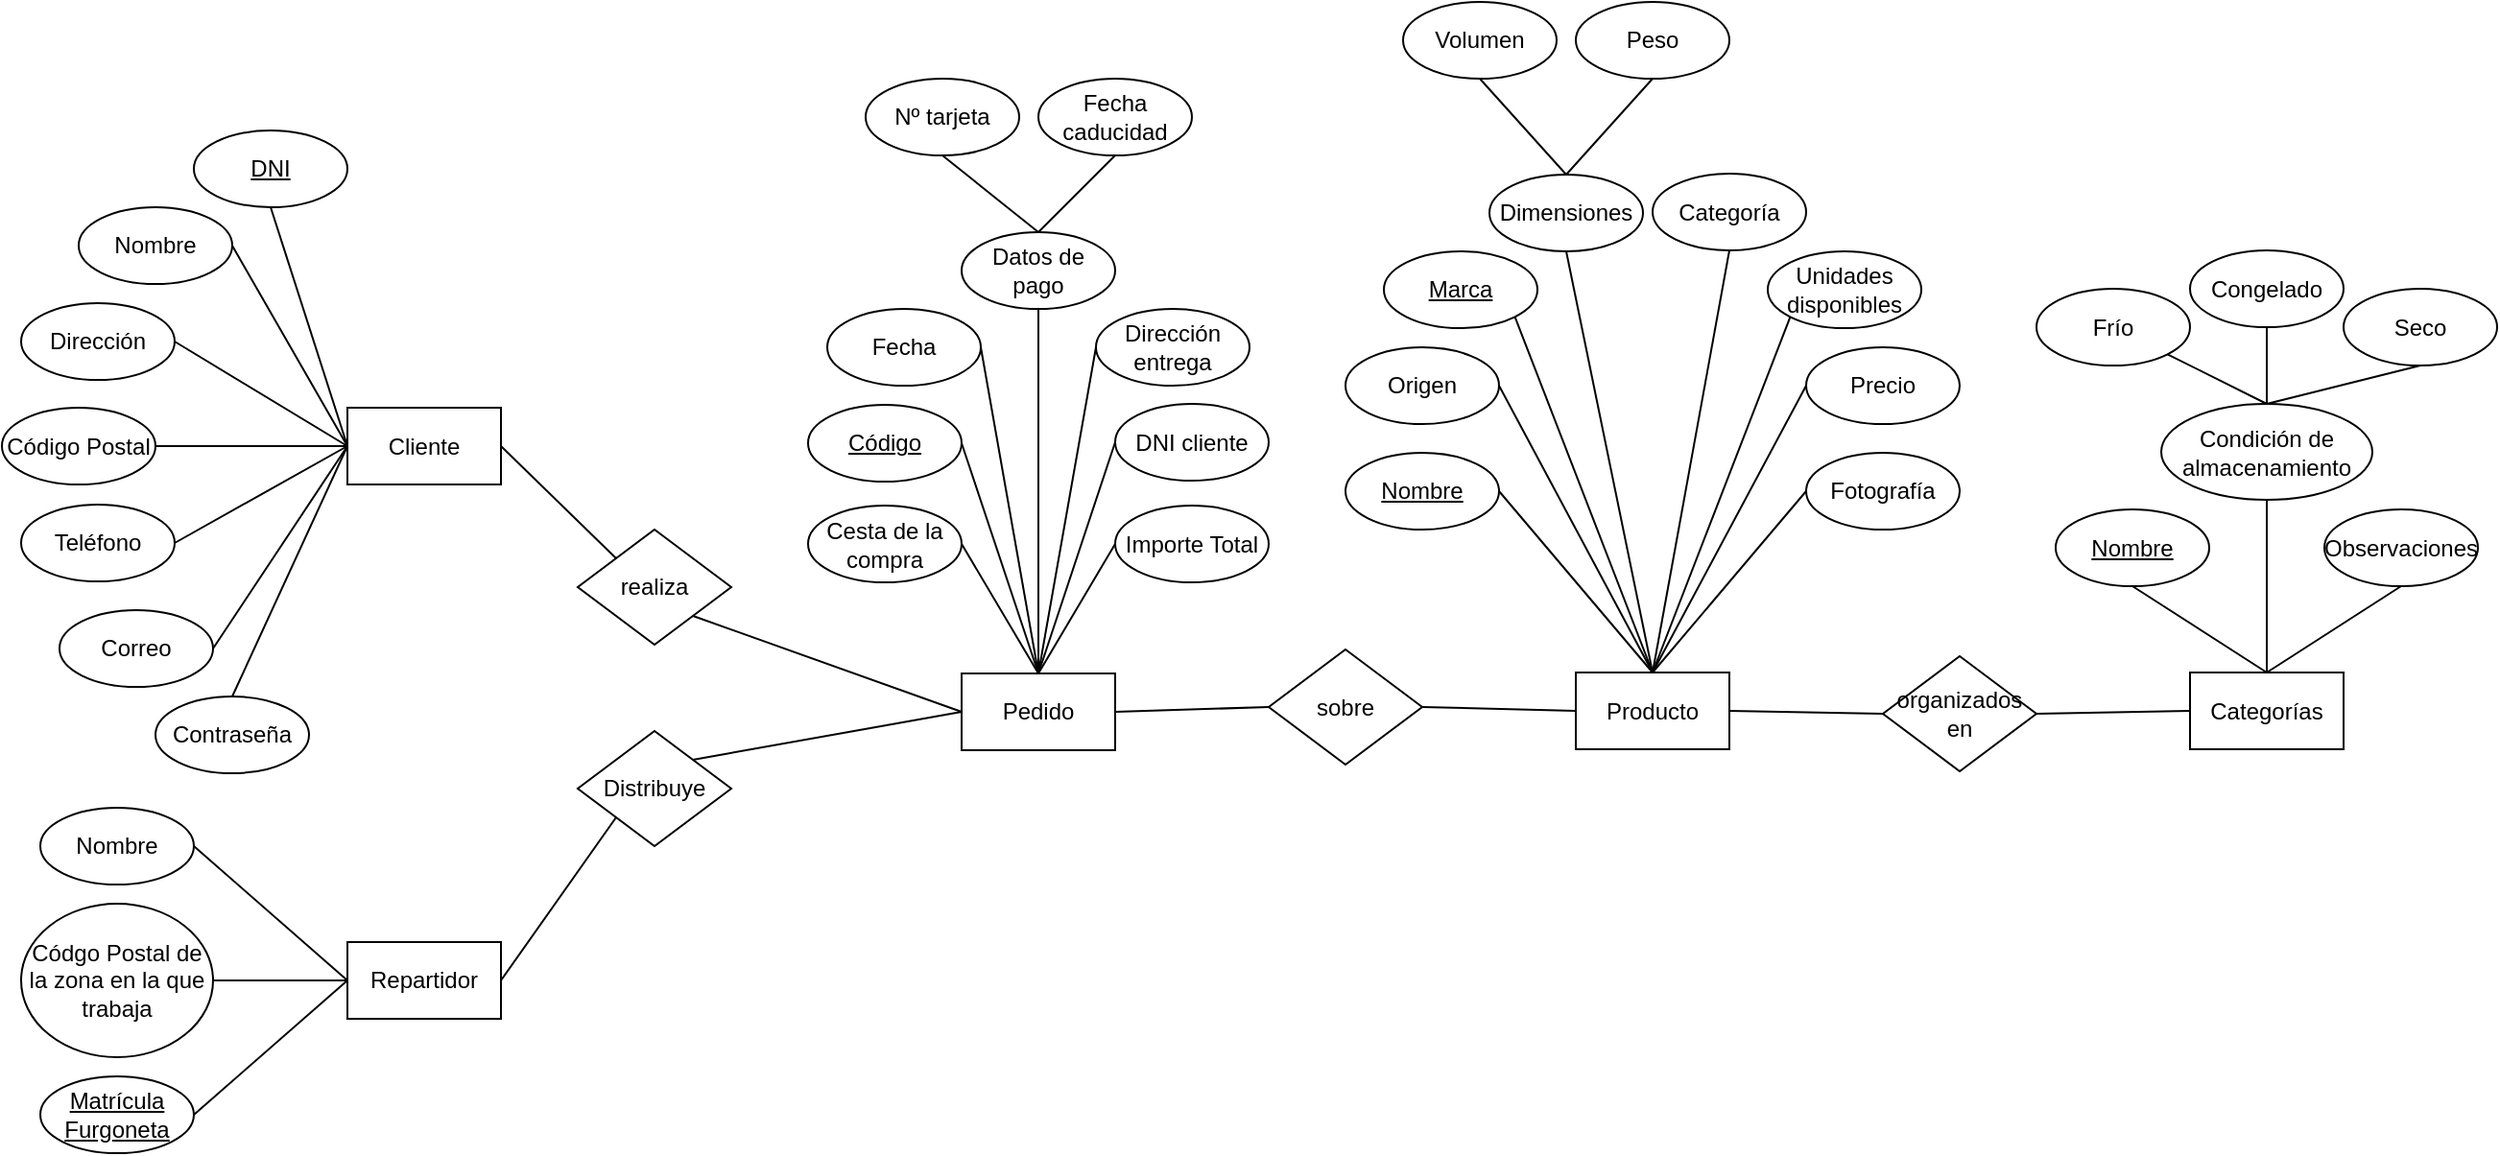 <mxfile version="22.0.8" type="device">
  <diagram id="PLR5TL4RLwVBLOHQURWt" name="Página-1">
    <mxGraphModel dx="1363" dy="880" grid="1" gridSize="10" guides="1" tooltips="1" connect="1" arrows="1" fold="1" page="1" pageScale="1" pageWidth="2000" pageHeight="1169" math="0" shadow="0">
      <root>
        <mxCell id="0" />
        <mxCell id="1" parent="0" />
        <mxCell id="xH7iesL_hVpo8TADQo8O-1" value="Cliente" style="rounded=0;whiteSpace=wrap;html=1;" parent="1" vertex="1">
          <mxGeometry x="200" y="381.5" width="80" height="40" as="geometry" />
        </mxCell>
        <mxCell id="xH7iesL_hVpo8TADQo8O-2" value="realiza" style="rhombus;whiteSpace=wrap;html=1;" parent="1" vertex="1">
          <mxGeometry x="320" y="445" width="80" height="60" as="geometry" />
        </mxCell>
        <mxCell id="xH7iesL_hVpo8TADQo8O-3" value="&lt;u&gt;DNI&lt;/u&gt;" style="ellipse;whiteSpace=wrap;html=1;" parent="1" vertex="1">
          <mxGeometry x="120" y="237" width="80" height="40" as="geometry" />
        </mxCell>
        <mxCell id="xH7iesL_hVpo8TADQo8O-4" value="Nombre" style="ellipse;whiteSpace=wrap;html=1;" parent="1" vertex="1">
          <mxGeometry x="60" y="277" width="80" height="40" as="geometry" />
        </mxCell>
        <mxCell id="xH7iesL_hVpo8TADQo8O-5" value="Dirección" style="ellipse;whiteSpace=wrap;html=1;" parent="1" vertex="1">
          <mxGeometry x="30" y="327" width="80" height="40" as="geometry" />
        </mxCell>
        <mxCell id="xH7iesL_hVpo8TADQo8O-7" value="Código Postal" style="ellipse;whiteSpace=wrap;html=1;" parent="1" vertex="1">
          <mxGeometry x="20" y="381.5" width="80" height="40" as="geometry" />
        </mxCell>
        <mxCell id="xH7iesL_hVpo8TADQo8O-13" value="Teléfono" style="ellipse;whiteSpace=wrap;html=1;" parent="1" vertex="1">
          <mxGeometry x="30" y="432" width="80" height="40" as="geometry" />
        </mxCell>
        <mxCell id="xH7iesL_hVpo8TADQo8O-14" value="Correo" style="ellipse;whiteSpace=wrap;html=1;" parent="1" vertex="1">
          <mxGeometry x="50" y="487" width="80" height="40" as="geometry" />
        </mxCell>
        <mxCell id="xH7iesL_hVpo8TADQo8O-15" value="Contraseña" style="ellipse;whiteSpace=wrap;html=1;" parent="1" vertex="1">
          <mxGeometry x="100" y="532" width="80" height="40" as="geometry" />
        </mxCell>
        <mxCell id="xH7iesL_hVpo8TADQo8O-16" value="Pedido" style="rounded=0;whiteSpace=wrap;html=1;" parent="1" vertex="1">
          <mxGeometry x="520" y="520" width="80" height="40" as="geometry" />
        </mxCell>
        <mxCell id="xH7iesL_hVpo8TADQo8O-17" value="Producto" style="rounded=0;whiteSpace=wrap;html=1;" parent="1" vertex="1">
          <mxGeometry x="840" y="519.5" width="80" height="40" as="geometry" />
        </mxCell>
        <mxCell id="xH7iesL_hVpo8TADQo8O-18" value="organizados en" style="rhombus;whiteSpace=wrap;html=1;" parent="1" vertex="1">
          <mxGeometry x="1000" y="511" width="80" height="60" as="geometry" />
        </mxCell>
        <mxCell id="xH7iesL_hVpo8TADQo8O-19" value="sobre" style="rhombus;whiteSpace=wrap;html=1;" parent="1" vertex="1">
          <mxGeometry x="680" y="507.5" width="80" height="60" as="geometry" />
        </mxCell>
        <mxCell id="xH7iesL_hVpo8TADQo8O-20" value="Categorías" style="rounded=0;whiteSpace=wrap;html=1;" parent="1" vertex="1">
          <mxGeometry x="1160" y="519.5" width="80" height="40" as="geometry" />
        </mxCell>
        <mxCell id="xH7iesL_hVpo8TADQo8O-21" value="&lt;u&gt;Nombre&lt;/u&gt;" style="ellipse;whiteSpace=wrap;html=1;" parent="1" vertex="1">
          <mxGeometry x="1090" y="434.5" width="80" height="40" as="geometry" />
        </mxCell>
        <mxCell id="xH7iesL_hVpo8TADQo8O-22" value="Condición de almacenamiento" style="ellipse;whiteSpace=wrap;html=1;" parent="1" vertex="1">
          <mxGeometry x="1145" y="379.5" width="110" height="50" as="geometry" />
        </mxCell>
        <mxCell id="xH7iesL_hVpo8TADQo8O-23" value="Frío" style="ellipse;whiteSpace=wrap;html=1;" parent="1" vertex="1">
          <mxGeometry x="1080" y="319.5" width="80" height="40" as="geometry" />
        </mxCell>
        <mxCell id="xH7iesL_hVpo8TADQo8O-24" value="Congelado" style="ellipse;whiteSpace=wrap;html=1;" parent="1" vertex="1">
          <mxGeometry x="1160" y="299.5" width="80" height="40" as="geometry" />
        </mxCell>
        <mxCell id="xH7iesL_hVpo8TADQo8O-25" value="Seco" style="ellipse;whiteSpace=wrap;html=1;" parent="1" vertex="1">
          <mxGeometry x="1240" y="319.5" width="80" height="40" as="geometry" />
        </mxCell>
        <mxCell id="xH7iesL_hVpo8TADQo8O-26" value="Observaciones" style="ellipse;whiteSpace=wrap;html=1;" parent="1" vertex="1">
          <mxGeometry x="1230" y="434.5" width="80" height="40" as="geometry" />
        </mxCell>
        <mxCell id="xH7iesL_hVpo8TADQo8O-27" value="&lt;u&gt;Nombre&lt;/u&gt;" style="ellipse;whiteSpace=wrap;html=1;" parent="1" vertex="1">
          <mxGeometry x="720" y="405" width="80" height="40" as="geometry" />
        </mxCell>
        <mxCell id="xH7iesL_hVpo8TADQo8O-28" value="&lt;u&gt;Marca&lt;/u&gt;" style="ellipse;whiteSpace=wrap;html=1;" parent="1" vertex="1">
          <mxGeometry x="740" y="300" width="80" height="40" as="geometry" />
        </mxCell>
        <mxCell id="xH7iesL_hVpo8TADQo8O-29" value="Origen" style="ellipse;whiteSpace=wrap;html=1;" parent="1" vertex="1">
          <mxGeometry x="720" y="350" width="80" height="40" as="geometry" />
        </mxCell>
        <mxCell id="xH7iesL_hVpo8TADQo8O-30" value="Dimensiones" style="ellipse;whiteSpace=wrap;html=1;" parent="1" vertex="1">
          <mxGeometry x="795" y="260" width="80" height="40" as="geometry" />
        </mxCell>
        <mxCell id="xH7iesL_hVpo8TADQo8O-31" value="Volumen" style="ellipse;whiteSpace=wrap;html=1;" parent="1" vertex="1">
          <mxGeometry x="750" y="170" width="80" height="40" as="geometry" />
        </mxCell>
        <mxCell id="xH7iesL_hVpo8TADQo8O-32" value="Peso" style="ellipse;whiteSpace=wrap;html=1;" parent="1" vertex="1">
          <mxGeometry x="840" y="170" width="80" height="40" as="geometry" />
        </mxCell>
        <mxCell id="xH7iesL_hVpo8TADQo8O-33" value="Precio" style="ellipse;whiteSpace=wrap;html=1;" parent="1" vertex="1">
          <mxGeometry x="960" y="350" width="80" height="40" as="geometry" />
        </mxCell>
        <mxCell id="xH7iesL_hVpo8TADQo8O-34" value="Categoría" style="ellipse;whiteSpace=wrap;html=1;" parent="1" vertex="1">
          <mxGeometry x="880" y="259.5" width="80" height="40" as="geometry" />
        </mxCell>
        <mxCell id="xH7iesL_hVpo8TADQo8O-35" value="Unidades&lt;br&gt;disponibles" style="ellipse;whiteSpace=wrap;html=1;" parent="1" vertex="1">
          <mxGeometry x="940" y="300" width="80" height="40" as="geometry" />
        </mxCell>
        <mxCell id="nnuj7ueeNtRS2dpJHOMj-1" value="Fotografía" style="ellipse;whiteSpace=wrap;html=1;" vertex="1" parent="1">
          <mxGeometry x="960" y="405" width="80" height="40" as="geometry" />
        </mxCell>
        <mxCell id="nnuj7ueeNtRS2dpJHOMj-2" value="Cesta de la compra" style="ellipse;whiteSpace=wrap;html=1;" vertex="1" parent="1">
          <mxGeometry x="440" y="432.5" width="80" height="40" as="geometry" />
        </mxCell>
        <mxCell id="nnuj7ueeNtRS2dpJHOMj-3" value="Fecha" style="ellipse;whiteSpace=wrap;html=1;" vertex="1" parent="1">
          <mxGeometry x="450" y="330" width="80" height="40" as="geometry" />
        </mxCell>
        <mxCell id="nnuj7ueeNtRS2dpJHOMj-4" value="&lt;u&gt;Código&lt;/u&gt;" style="ellipse;whiteSpace=wrap;html=1;" vertex="1" parent="1">
          <mxGeometry x="440" y="380" width="80" height="40" as="geometry" />
        </mxCell>
        <mxCell id="nnuj7ueeNtRS2dpJHOMj-5" value="DNI cliente" style="ellipse;whiteSpace=wrap;html=1;" vertex="1" parent="1">
          <mxGeometry x="600" y="379.5" width="80" height="40" as="geometry" />
        </mxCell>
        <mxCell id="nnuj7ueeNtRS2dpJHOMj-6" value="Dirección entrega" style="ellipse;whiteSpace=wrap;html=1;" vertex="1" parent="1">
          <mxGeometry x="590" y="330" width="80" height="40" as="geometry" />
        </mxCell>
        <mxCell id="nnuj7ueeNtRS2dpJHOMj-7" value="Importe Total" style="ellipse;whiteSpace=wrap;html=1;" vertex="1" parent="1">
          <mxGeometry x="600" y="432.5" width="80" height="40" as="geometry" />
        </mxCell>
        <mxCell id="nnuj7ueeNtRS2dpJHOMj-8" value="Datos de pago" style="ellipse;whiteSpace=wrap;html=1;" vertex="1" parent="1">
          <mxGeometry x="520" y="290" width="80" height="40" as="geometry" />
        </mxCell>
        <mxCell id="nnuj7ueeNtRS2dpJHOMj-9" value="Nº tarjeta" style="ellipse;whiteSpace=wrap;html=1;" vertex="1" parent="1">
          <mxGeometry x="470" y="210" width="80" height="40" as="geometry" />
        </mxCell>
        <mxCell id="nnuj7ueeNtRS2dpJHOMj-10" value="Fecha caducidad" style="ellipse;whiteSpace=wrap;html=1;" vertex="1" parent="1">
          <mxGeometry x="560" y="210" width="80" height="40" as="geometry" />
        </mxCell>
        <mxCell id="nnuj7ueeNtRS2dpJHOMj-11" value="Repartidor" style="rounded=0;whiteSpace=wrap;html=1;" vertex="1" parent="1">
          <mxGeometry x="200" y="660" width="80" height="40" as="geometry" />
        </mxCell>
        <mxCell id="nnuj7ueeNtRS2dpJHOMj-12" value="Distribuye" style="rhombus;whiteSpace=wrap;html=1;" vertex="1" parent="1">
          <mxGeometry x="320" y="550" width="80" height="60" as="geometry" />
        </mxCell>
        <mxCell id="nnuj7ueeNtRS2dpJHOMj-13" value="Nombre" style="ellipse;whiteSpace=wrap;html=1;" vertex="1" parent="1">
          <mxGeometry x="40" y="590" width="80" height="40" as="geometry" />
        </mxCell>
        <mxCell id="nnuj7ueeNtRS2dpJHOMj-14" value="&lt;u&gt;Matrícula Furgoneta&lt;/u&gt;" style="ellipse;whiteSpace=wrap;html=1;" vertex="1" parent="1">
          <mxGeometry x="40" y="730" width="80" height="40" as="geometry" />
        </mxCell>
        <mxCell id="nnuj7ueeNtRS2dpJHOMj-15" value="Códgo Postal de la zona en la que trabaja" style="ellipse;whiteSpace=wrap;html=1;" vertex="1" parent="1">
          <mxGeometry x="30" y="640" width="100" height="80" as="geometry" />
        </mxCell>
        <mxCell id="nnuj7ueeNtRS2dpJHOMj-16" value="" style="endArrow=none;html=1;rounded=0;exitX=0.5;exitY=0;exitDx=0;exitDy=0;entryX=1;entryY=0.5;entryDx=0;entryDy=0;" edge="1" parent="1" source="xH7iesL_hVpo8TADQo8O-16" target="nnuj7ueeNtRS2dpJHOMj-3">
          <mxGeometry width="50" height="50" relative="1" as="geometry">
            <mxPoint x="530" y="507.5" as="sourcePoint" />
            <mxPoint x="580" y="457.5" as="targetPoint" />
          </mxGeometry>
        </mxCell>
        <mxCell id="nnuj7ueeNtRS2dpJHOMj-17" value="" style="endArrow=none;html=1;rounded=0;entryX=0.5;entryY=1;entryDx=0;entryDy=0;exitX=0;exitY=0.5;exitDx=0;exitDy=0;" edge="1" parent="1" source="xH7iesL_hVpo8TADQo8O-1" target="xH7iesL_hVpo8TADQo8O-3">
          <mxGeometry width="50" height="50" relative="1" as="geometry">
            <mxPoint x="450" y="690" as="sourcePoint" />
            <mxPoint x="500" y="640" as="targetPoint" />
          </mxGeometry>
        </mxCell>
        <mxCell id="nnuj7ueeNtRS2dpJHOMj-18" value="" style="endArrow=none;html=1;rounded=0;entryX=1;entryY=0.5;entryDx=0;entryDy=0;exitX=0;exitY=0.5;exitDx=0;exitDy=0;" edge="1" parent="1" source="xH7iesL_hVpo8TADQo8O-1" target="xH7iesL_hVpo8TADQo8O-4">
          <mxGeometry width="50" height="50" relative="1" as="geometry">
            <mxPoint x="190" y="400" as="sourcePoint" />
            <mxPoint x="170" y="287" as="targetPoint" />
          </mxGeometry>
        </mxCell>
        <mxCell id="nnuj7ueeNtRS2dpJHOMj-19" value="" style="endArrow=none;html=1;rounded=0;entryX=0;entryY=0.5;entryDx=0;entryDy=0;exitX=1;exitY=0.5;exitDx=0;exitDy=0;" edge="1" parent="1" source="xH7iesL_hVpo8TADQo8O-5" target="xH7iesL_hVpo8TADQo8O-1">
          <mxGeometry width="50" height="50" relative="1" as="geometry">
            <mxPoint x="220" y="422" as="sourcePoint" />
            <mxPoint x="180" y="297" as="targetPoint" />
          </mxGeometry>
        </mxCell>
        <mxCell id="nnuj7ueeNtRS2dpJHOMj-20" value="" style="endArrow=none;html=1;rounded=0;entryX=0;entryY=0.5;entryDx=0;entryDy=0;exitX=1;exitY=0.5;exitDx=0;exitDy=0;" edge="1" parent="1" source="xH7iesL_hVpo8TADQo8O-7" target="xH7iesL_hVpo8TADQo8O-1">
          <mxGeometry width="50" height="50" relative="1" as="geometry">
            <mxPoint x="230" y="432" as="sourcePoint" />
            <mxPoint x="190" y="307" as="targetPoint" />
          </mxGeometry>
        </mxCell>
        <mxCell id="nnuj7ueeNtRS2dpJHOMj-21" value="" style="endArrow=none;html=1;rounded=0;entryX=1;entryY=0.5;entryDx=0;entryDy=0;exitX=0;exitY=0.5;exitDx=0;exitDy=0;" edge="1" parent="1" source="xH7iesL_hVpo8TADQo8O-1" target="xH7iesL_hVpo8TADQo8O-13">
          <mxGeometry width="50" height="50" relative="1" as="geometry">
            <mxPoint x="240" y="442" as="sourcePoint" />
            <mxPoint x="200" y="317" as="targetPoint" />
          </mxGeometry>
        </mxCell>
        <mxCell id="nnuj7ueeNtRS2dpJHOMj-22" value="" style="endArrow=none;html=1;rounded=0;entryX=0;entryY=0.5;entryDx=0;entryDy=0;exitX=0.5;exitY=0;exitDx=0;exitDy=0;" edge="1" parent="1" source="xH7iesL_hVpo8TADQo8O-15" target="xH7iesL_hVpo8TADQo8O-1">
          <mxGeometry width="50" height="50" relative="1" as="geometry">
            <mxPoint x="250" y="452" as="sourcePoint" />
            <mxPoint x="210" y="327" as="targetPoint" />
          </mxGeometry>
        </mxCell>
        <mxCell id="nnuj7ueeNtRS2dpJHOMj-23" value="" style="endArrow=none;html=1;rounded=0;entryX=0;entryY=0.5;entryDx=0;entryDy=0;exitX=1;exitY=0.5;exitDx=0;exitDy=0;" edge="1" parent="1" source="xH7iesL_hVpo8TADQo8O-14" target="xH7iesL_hVpo8TADQo8O-1">
          <mxGeometry width="50" height="50" relative="1" as="geometry">
            <mxPoint x="260" y="462" as="sourcePoint" />
            <mxPoint x="210" y="412" as="targetPoint" />
          </mxGeometry>
        </mxCell>
        <mxCell id="nnuj7ueeNtRS2dpJHOMj-24" value="" style="endArrow=none;html=1;rounded=0;entryX=0;entryY=0;entryDx=0;entryDy=0;exitX=1;exitY=0.5;exitDx=0;exitDy=0;" edge="1" parent="1" source="xH7iesL_hVpo8TADQo8O-1" target="xH7iesL_hVpo8TADQo8O-2">
          <mxGeometry width="50" height="50" relative="1" as="geometry">
            <mxPoint x="270" y="472" as="sourcePoint" />
            <mxPoint x="220" y="422" as="targetPoint" />
          </mxGeometry>
        </mxCell>
        <mxCell id="nnuj7ueeNtRS2dpJHOMj-25" value="" style="endArrow=none;html=1;rounded=0;entryX=0;entryY=1;entryDx=0;entryDy=0;exitX=1;exitY=0.5;exitDx=0;exitDy=0;" edge="1" parent="1" source="nnuj7ueeNtRS2dpJHOMj-11" target="nnuj7ueeNtRS2dpJHOMj-12">
          <mxGeometry width="50" height="50" relative="1" as="geometry">
            <mxPoint x="280" y="482" as="sourcePoint" />
            <mxPoint x="230" y="432" as="targetPoint" />
          </mxGeometry>
        </mxCell>
        <mxCell id="nnuj7ueeNtRS2dpJHOMj-26" value="" style="endArrow=none;html=1;rounded=0;entryX=0;entryY=0.5;entryDx=0;entryDy=0;exitX=1;exitY=1;exitDx=0;exitDy=0;" edge="1" parent="1" source="xH7iesL_hVpo8TADQo8O-2" target="xH7iesL_hVpo8TADQo8O-16">
          <mxGeometry width="50" height="50" relative="1" as="geometry">
            <mxPoint x="290" y="492" as="sourcePoint" />
            <mxPoint x="240" y="442" as="targetPoint" />
          </mxGeometry>
        </mxCell>
        <mxCell id="nnuj7ueeNtRS2dpJHOMj-27" value="" style="endArrow=none;html=1;rounded=0;entryX=0;entryY=0.5;entryDx=0;entryDy=0;exitX=1;exitY=0;exitDx=0;exitDy=0;" edge="1" parent="1" source="nnuj7ueeNtRS2dpJHOMj-12" target="xH7iesL_hVpo8TADQo8O-16">
          <mxGeometry width="50" height="50" relative="1" as="geometry">
            <mxPoint x="300" y="502" as="sourcePoint" />
            <mxPoint x="250" y="452" as="targetPoint" />
          </mxGeometry>
        </mxCell>
        <mxCell id="nnuj7ueeNtRS2dpJHOMj-28" value="" style="endArrow=none;html=1;rounded=0;entryX=1;entryY=0.5;entryDx=0;entryDy=0;exitX=0;exitY=0.5;exitDx=0;exitDy=0;" edge="1" parent="1" source="nnuj7ueeNtRS2dpJHOMj-11" target="nnuj7ueeNtRS2dpJHOMj-13">
          <mxGeometry width="50" height="50" relative="1" as="geometry">
            <mxPoint x="450" y="690" as="sourcePoint" />
            <mxPoint x="500" y="640" as="targetPoint" />
          </mxGeometry>
        </mxCell>
        <mxCell id="nnuj7ueeNtRS2dpJHOMj-29" value="" style="endArrow=none;html=1;rounded=0;entryX=0;entryY=0.5;entryDx=0;entryDy=0;exitX=1;exitY=0.5;exitDx=0;exitDy=0;" edge="1" parent="1" source="nnuj7ueeNtRS2dpJHOMj-15" target="nnuj7ueeNtRS2dpJHOMj-11">
          <mxGeometry width="50" height="50" relative="1" as="geometry">
            <mxPoint x="210" y="690" as="sourcePoint" />
            <mxPoint x="130" y="620" as="targetPoint" />
          </mxGeometry>
        </mxCell>
        <mxCell id="nnuj7ueeNtRS2dpJHOMj-30" value="" style="endArrow=none;html=1;rounded=0;entryX=0;entryY=0.5;entryDx=0;entryDy=0;exitX=1;exitY=0.5;exitDx=0;exitDy=0;" edge="1" parent="1" source="nnuj7ueeNtRS2dpJHOMj-14" target="nnuj7ueeNtRS2dpJHOMj-11">
          <mxGeometry width="50" height="50" relative="1" as="geometry">
            <mxPoint x="220" y="700" as="sourcePoint" />
            <mxPoint x="140" y="630" as="targetPoint" />
          </mxGeometry>
        </mxCell>
        <mxCell id="nnuj7ueeNtRS2dpJHOMj-31" value="" style="endArrow=none;html=1;rounded=0;entryX=0.5;entryY=0;entryDx=0;entryDy=0;exitX=0.5;exitY=1;exitDx=0;exitDy=0;" edge="1" parent="1" source="nnuj7ueeNtRS2dpJHOMj-8" target="xH7iesL_hVpo8TADQo8O-16">
          <mxGeometry width="50" height="50" relative="1" as="geometry">
            <mxPoint x="540" y="517.5" as="sourcePoint" />
            <mxPoint x="590" y="467.5" as="targetPoint" />
          </mxGeometry>
        </mxCell>
        <mxCell id="nnuj7ueeNtRS2dpJHOMj-32" value="" style="endArrow=none;html=1;rounded=0;entryX=0;entryY=0.5;entryDx=0;entryDy=0;exitX=0.5;exitY=0;exitDx=0;exitDy=0;" edge="1" parent="1" source="xH7iesL_hVpo8TADQo8O-16" target="nnuj7ueeNtRS2dpJHOMj-6">
          <mxGeometry width="50" height="50" relative="1" as="geometry">
            <mxPoint x="550" y="527.5" as="sourcePoint" />
            <mxPoint x="600" y="477.5" as="targetPoint" />
          </mxGeometry>
        </mxCell>
        <mxCell id="nnuj7ueeNtRS2dpJHOMj-33" value="" style="endArrow=none;html=1;rounded=0;entryX=0;entryY=0.5;entryDx=0;entryDy=0;exitX=0.5;exitY=0;exitDx=0;exitDy=0;" edge="1" parent="1" source="xH7iesL_hVpo8TADQo8O-16" target="nnuj7ueeNtRS2dpJHOMj-7">
          <mxGeometry width="50" height="50" relative="1" as="geometry">
            <mxPoint x="560" y="537.5" as="sourcePoint" />
            <mxPoint x="610" y="487.5" as="targetPoint" />
          </mxGeometry>
        </mxCell>
        <mxCell id="nnuj7ueeNtRS2dpJHOMj-34" value="" style="endArrow=none;html=1;rounded=0;entryX=0;entryY=0.5;entryDx=0;entryDy=0;exitX=0.5;exitY=0;exitDx=0;exitDy=0;" edge="1" parent="1" source="xH7iesL_hVpo8TADQo8O-16" target="nnuj7ueeNtRS2dpJHOMj-5">
          <mxGeometry width="50" height="50" relative="1" as="geometry">
            <mxPoint x="540" y="517.5" as="sourcePoint" />
            <mxPoint x="590" y="467.5" as="targetPoint" />
          </mxGeometry>
        </mxCell>
        <mxCell id="nnuj7ueeNtRS2dpJHOMj-35" value="" style="endArrow=none;html=1;rounded=0;exitX=0.5;exitY=0;exitDx=0;exitDy=0;entryX=1;entryY=0.5;entryDx=0;entryDy=0;" edge="1" parent="1" source="xH7iesL_hVpo8TADQo8O-16" target="nnuj7ueeNtRS2dpJHOMj-4">
          <mxGeometry width="50" height="50" relative="1" as="geometry">
            <mxPoint x="570" y="530" as="sourcePoint" />
            <mxPoint x="540" y="360" as="targetPoint" />
          </mxGeometry>
        </mxCell>
        <mxCell id="nnuj7ueeNtRS2dpJHOMj-36" value="" style="endArrow=none;html=1;rounded=0;exitX=0.5;exitY=0;exitDx=0;exitDy=0;entryX=1;entryY=0.5;entryDx=0;entryDy=0;" edge="1" parent="1" source="xH7iesL_hVpo8TADQo8O-16" target="nnuj7ueeNtRS2dpJHOMj-2">
          <mxGeometry width="50" height="50" relative="1" as="geometry">
            <mxPoint x="580" y="540" as="sourcePoint" />
            <mxPoint x="550" y="370" as="targetPoint" />
          </mxGeometry>
        </mxCell>
        <mxCell id="nnuj7ueeNtRS2dpJHOMj-37" value="" style="endArrow=none;html=1;rounded=0;exitX=1;exitY=0.5;exitDx=0;exitDy=0;entryX=0;entryY=0.5;entryDx=0;entryDy=0;" edge="1" parent="1" source="xH7iesL_hVpo8TADQo8O-16" target="xH7iesL_hVpo8TADQo8O-19">
          <mxGeometry width="50" height="50" relative="1" as="geometry">
            <mxPoint x="590" y="550" as="sourcePoint" />
            <mxPoint x="560" y="380" as="targetPoint" />
          </mxGeometry>
        </mxCell>
        <mxCell id="nnuj7ueeNtRS2dpJHOMj-38" value="" style="endArrow=none;html=1;rounded=0;exitX=0;exitY=0.5;exitDx=0;exitDy=0;entryX=1;entryY=0.5;entryDx=0;entryDy=0;" edge="1" parent="1" source="xH7iesL_hVpo8TADQo8O-17" target="xH7iesL_hVpo8TADQo8O-19">
          <mxGeometry width="50" height="50" relative="1" as="geometry">
            <mxPoint x="610" y="550" as="sourcePoint" />
            <mxPoint x="690" y="548" as="targetPoint" />
          </mxGeometry>
        </mxCell>
        <mxCell id="nnuj7ueeNtRS2dpJHOMj-39" value="" style="endArrow=none;html=1;rounded=0;exitX=0.5;exitY=0;exitDx=0;exitDy=0;entryX=1;entryY=0.5;entryDx=0;entryDy=0;" edge="1" parent="1" source="xH7iesL_hVpo8TADQo8O-17" target="xH7iesL_hVpo8TADQo8O-27">
          <mxGeometry width="50" height="50" relative="1" as="geometry">
            <mxPoint x="620" y="560" as="sourcePoint" />
            <mxPoint x="700" y="558" as="targetPoint" />
          </mxGeometry>
        </mxCell>
        <mxCell id="nnuj7ueeNtRS2dpJHOMj-40" value="" style="endArrow=none;html=1;rounded=0;exitX=0.5;exitY=0;exitDx=0;exitDy=0;entryX=1;entryY=0.5;entryDx=0;entryDy=0;" edge="1" parent="1" source="xH7iesL_hVpo8TADQo8O-17" target="xH7iesL_hVpo8TADQo8O-29">
          <mxGeometry width="50" height="50" relative="1" as="geometry">
            <mxPoint x="890" y="530" as="sourcePoint" />
            <mxPoint x="810" y="435" as="targetPoint" />
          </mxGeometry>
        </mxCell>
        <mxCell id="nnuj7ueeNtRS2dpJHOMj-41" value="" style="endArrow=none;html=1;rounded=0;entryX=1;entryY=1;entryDx=0;entryDy=0;exitX=0.5;exitY=0;exitDx=0;exitDy=0;" edge="1" parent="1" source="xH7iesL_hVpo8TADQo8O-17" target="xH7iesL_hVpo8TADQo8O-28">
          <mxGeometry width="50" height="50" relative="1" as="geometry">
            <mxPoint x="890" y="510" as="sourcePoint" />
            <mxPoint x="820" y="445" as="targetPoint" />
          </mxGeometry>
        </mxCell>
        <mxCell id="nnuj7ueeNtRS2dpJHOMj-42" value="" style="endArrow=none;html=1;rounded=0;entryX=0.5;entryY=1;entryDx=0;entryDy=0;exitX=0.5;exitY=0;exitDx=0;exitDy=0;" edge="1" parent="1" source="xH7iesL_hVpo8TADQo8O-17" target="xH7iesL_hVpo8TADQo8O-30">
          <mxGeometry width="50" height="50" relative="1" as="geometry">
            <mxPoint x="900" y="480" as="sourcePoint" />
            <mxPoint x="830" y="455" as="targetPoint" />
          </mxGeometry>
        </mxCell>
        <mxCell id="nnuj7ueeNtRS2dpJHOMj-43" value="" style="endArrow=none;html=1;rounded=0;exitX=0.5;exitY=0;exitDx=0;exitDy=0;entryX=0.5;entryY=1;entryDx=0;entryDy=0;" edge="1" parent="1" source="xH7iesL_hVpo8TADQo8O-17" target="xH7iesL_hVpo8TADQo8O-34">
          <mxGeometry width="50" height="50" relative="1" as="geometry">
            <mxPoint x="920" y="560" as="sourcePoint" />
            <mxPoint x="840" y="465" as="targetPoint" />
          </mxGeometry>
        </mxCell>
        <mxCell id="nnuj7ueeNtRS2dpJHOMj-44" value="" style="endArrow=none;html=1;rounded=0;exitX=0.5;exitY=0;exitDx=0;exitDy=0;entryX=0;entryY=1;entryDx=0;entryDy=0;" edge="1" parent="1" source="xH7iesL_hVpo8TADQo8O-17" target="xH7iesL_hVpo8TADQo8O-35">
          <mxGeometry width="50" height="50" relative="1" as="geometry">
            <mxPoint x="930" y="570" as="sourcePoint" />
            <mxPoint x="850" y="475" as="targetPoint" />
          </mxGeometry>
        </mxCell>
        <mxCell id="nnuj7ueeNtRS2dpJHOMj-45" value="" style="endArrow=none;html=1;rounded=0;exitX=0.5;exitY=0;exitDx=0;exitDy=0;entryX=0;entryY=0.5;entryDx=0;entryDy=0;" edge="1" parent="1" source="xH7iesL_hVpo8TADQo8O-17" target="xH7iesL_hVpo8TADQo8O-33">
          <mxGeometry width="50" height="50" relative="1" as="geometry">
            <mxPoint x="940" y="580" as="sourcePoint" />
            <mxPoint x="860" y="485" as="targetPoint" />
          </mxGeometry>
        </mxCell>
        <mxCell id="nnuj7ueeNtRS2dpJHOMj-46" value="" style="endArrow=none;html=1;rounded=0;exitX=0.5;exitY=0;exitDx=0;exitDy=0;entryX=0;entryY=0.5;entryDx=0;entryDy=0;" edge="1" parent="1" source="xH7iesL_hVpo8TADQo8O-17" target="nnuj7ueeNtRS2dpJHOMj-1">
          <mxGeometry width="50" height="50" relative="1" as="geometry">
            <mxPoint x="950" y="590" as="sourcePoint" />
            <mxPoint x="870" y="495" as="targetPoint" />
          </mxGeometry>
        </mxCell>
        <mxCell id="nnuj7ueeNtRS2dpJHOMj-47" value="" style="endArrow=none;html=1;rounded=0;exitX=1;exitY=0.5;exitDx=0;exitDy=0;entryX=0;entryY=0.5;entryDx=0;entryDy=0;" edge="1" parent="1" source="xH7iesL_hVpo8TADQo8O-17" target="xH7iesL_hVpo8TADQo8O-18">
          <mxGeometry width="50" height="50" relative="1" as="geometry">
            <mxPoint x="890" y="530" as="sourcePoint" />
            <mxPoint x="970" y="435" as="targetPoint" />
          </mxGeometry>
        </mxCell>
        <mxCell id="nnuj7ueeNtRS2dpJHOMj-48" value="" style="endArrow=none;html=1;rounded=0;exitX=0.5;exitY=0;exitDx=0;exitDy=0;entryX=0.5;entryY=1;entryDx=0;entryDy=0;" edge="1" parent="1" source="xH7iesL_hVpo8TADQo8O-30" target="xH7iesL_hVpo8TADQo8O-31">
          <mxGeometry width="50" height="50" relative="1" as="geometry">
            <mxPoint x="900" y="540" as="sourcePoint" />
            <mxPoint x="980" y="445" as="targetPoint" />
          </mxGeometry>
        </mxCell>
        <mxCell id="nnuj7ueeNtRS2dpJHOMj-49" value="" style="endArrow=none;html=1;rounded=0;exitX=0.5;exitY=0;exitDx=0;exitDy=0;entryX=0.5;entryY=1;entryDx=0;entryDy=0;" edge="1" parent="1" source="xH7iesL_hVpo8TADQo8O-30" target="xH7iesL_hVpo8TADQo8O-32">
          <mxGeometry width="50" height="50" relative="1" as="geometry">
            <mxPoint x="910" y="550" as="sourcePoint" />
            <mxPoint x="990" y="455" as="targetPoint" />
          </mxGeometry>
        </mxCell>
        <mxCell id="nnuj7ueeNtRS2dpJHOMj-50" value="" style="endArrow=none;html=1;rounded=0;exitX=0.5;exitY=1;exitDx=0;exitDy=0;entryX=0.5;entryY=0;entryDx=0;entryDy=0;" edge="1" parent="1" source="nnuj7ueeNtRS2dpJHOMj-10" target="nnuj7ueeNtRS2dpJHOMj-8">
          <mxGeometry width="50" height="50" relative="1" as="geometry">
            <mxPoint x="670" y="230" as="sourcePoint" />
            <mxPoint x="610" y="270" as="targetPoint" />
          </mxGeometry>
        </mxCell>
        <mxCell id="nnuj7ueeNtRS2dpJHOMj-51" value="" style="endArrow=none;html=1;rounded=0;exitX=0.5;exitY=1;exitDx=0;exitDy=0;entryX=0.5;entryY=0;entryDx=0;entryDy=0;" edge="1" parent="1" source="nnuj7ueeNtRS2dpJHOMj-9" target="nnuj7ueeNtRS2dpJHOMj-8">
          <mxGeometry width="50" height="50" relative="1" as="geometry">
            <mxPoint x="680" y="240" as="sourcePoint" />
            <mxPoint x="620" y="280" as="targetPoint" />
          </mxGeometry>
        </mxCell>
        <mxCell id="nnuj7ueeNtRS2dpJHOMj-52" value="" style="endArrow=none;html=1;rounded=0;exitX=0;exitY=0.5;exitDx=0;exitDy=0;entryX=1;entryY=0.5;entryDx=0;entryDy=0;" edge="1" parent="1" source="xH7iesL_hVpo8TADQo8O-20" target="xH7iesL_hVpo8TADQo8O-18">
          <mxGeometry width="50" height="50" relative="1" as="geometry">
            <mxPoint x="890" y="530" as="sourcePoint" />
            <mxPoint x="970" y="435" as="targetPoint" />
          </mxGeometry>
        </mxCell>
        <mxCell id="nnuj7ueeNtRS2dpJHOMj-53" value="" style="endArrow=none;html=1;rounded=0;exitX=0.5;exitY=1;exitDx=0;exitDy=0;entryX=0.5;entryY=0;entryDx=0;entryDy=0;" edge="1" parent="1" source="xH7iesL_hVpo8TADQo8O-21" target="xH7iesL_hVpo8TADQo8O-20">
          <mxGeometry width="50" height="50" relative="1" as="geometry">
            <mxPoint x="1170" y="550" as="sourcePoint" />
            <mxPoint x="1090" y="551" as="targetPoint" />
          </mxGeometry>
        </mxCell>
        <mxCell id="nnuj7ueeNtRS2dpJHOMj-54" value="" style="endArrow=none;html=1;rounded=0;exitX=0.5;exitY=0;exitDx=0;exitDy=0;entryX=0.5;entryY=1;entryDx=0;entryDy=0;" edge="1" parent="1" source="xH7iesL_hVpo8TADQo8O-20" target="xH7iesL_hVpo8TADQo8O-22">
          <mxGeometry width="50" height="50" relative="1" as="geometry">
            <mxPoint x="1180" y="560" as="sourcePoint" />
            <mxPoint x="1100" y="561" as="targetPoint" />
          </mxGeometry>
        </mxCell>
        <mxCell id="nnuj7ueeNtRS2dpJHOMj-55" value="" style="endArrow=none;html=1;rounded=0;exitX=0.5;exitY=0;exitDx=0;exitDy=0;entryX=0.5;entryY=1;entryDx=0;entryDy=0;" edge="1" parent="1" source="xH7iesL_hVpo8TADQo8O-20" target="xH7iesL_hVpo8TADQo8O-26">
          <mxGeometry width="50" height="50" relative="1" as="geometry">
            <mxPoint x="1190" y="570" as="sourcePoint" />
            <mxPoint x="1270" y="490" as="targetPoint" />
          </mxGeometry>
        </mxCell>
        <mxCell id="nnuj7ueeNtRS2dpJHOMj-56" value="" style="endArrow=none;html=1;rounded=0;exitX=0.5;exitY=0;exitDx=0;exitDy=0;entryX=1;entryY=1;entryDx=0;entryDy=0;" edge="1" parent="1" source="xH7iesL_hVpo8TADQo8O-22" target="xH7iesL_hVpo8TADQo8O-23">
          <mxGeometry width="50" height="50" relative="1" as="geometry">
            <mxPoint x="1200" y="580" as="sourcePoint" />
            <mxPoint x="1120" y="581" as="targetPoint" />
          </mxGeometry>
        </mxCell>
        <mxCell id="nnuj7ueeNtRS2dpJHOMj-57" value="" style="endArrow=none;html=1;rounded=0;exitX=0.5;exitY=0;exitDx=0;exitDy=0;entryX=0.5;entryY=1;entryDx=0;entryDy=0;" edge="1" parent="1" source="xH7iesL_hVpo8TADQo8O-22" target="xH7iesL_hVpo8TADQo8O-24">
          <mxGeometry width="50" height="50" relative="1" as="geometry">
            <mxPoint x="1210" y="389" as="sourcePoint" />
            <mxPoint x="1158" y="364" as="targetPoint" />
          </mxGeometry>
        </mxCell>
        <mxCell id="nnuj7ueeNtRS2dpJHOMj-58" value="" style="endArrow=none;html=1;rounded=0;exitX=0.5;exitY=0;exitDx=0;exitDy=0;entryX=0.5;entryY=1;entryDx=0;entryDy=0;" edge="1" parent="1" source="xH7iesL_hVpo8TADQo8O-22" target="xH7iesL_hVpo8TADQo8O-25">
          <mxGeometry width="50" height="50" relative="1" as="geometry">
            <mxPoint x="1210" y="389" as="sourcePoint" />
            <mxPoint x="1210" y="349" as="targetPoint" />
          </mxGeometry>
        </mxCell>
      </root>
    </mxGraphModel>
  </diagram>
</mxfile>
